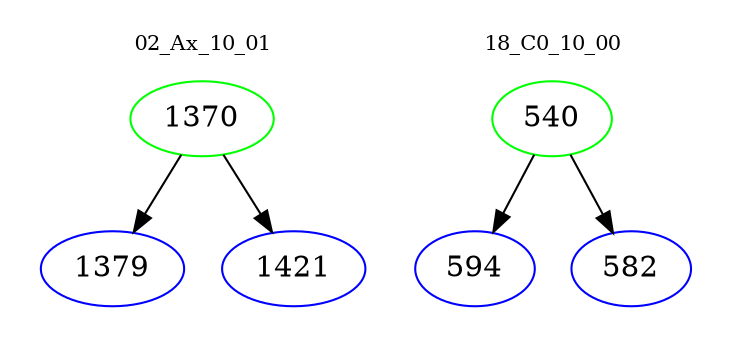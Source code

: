 digraph{
subgraph cluster_0 {
color = white
label = "02_Ax_10_01";
fontsize=10;
T0_1370 [label="1370", color="green"]
T0_1370 -> T0_1379 [color="black"]
T0_1379 [label="1379", color="blue"]
T0_1370 -> T0_1421 [color="black"]
T0_1421 [label="1421", color="blue"]
}
subgraph cluster_1 {
color = white
label = "18_C0_10_00";
fontsize=10;
T1_540 [label="540", color="green"]
T1_540 -> T1_594 [color="black"]
T1_594 [label="594", color="blue"]
T1_540 -> T1_582 [color="black"]
T1_582 [label="582", color="blue"]
}
}
